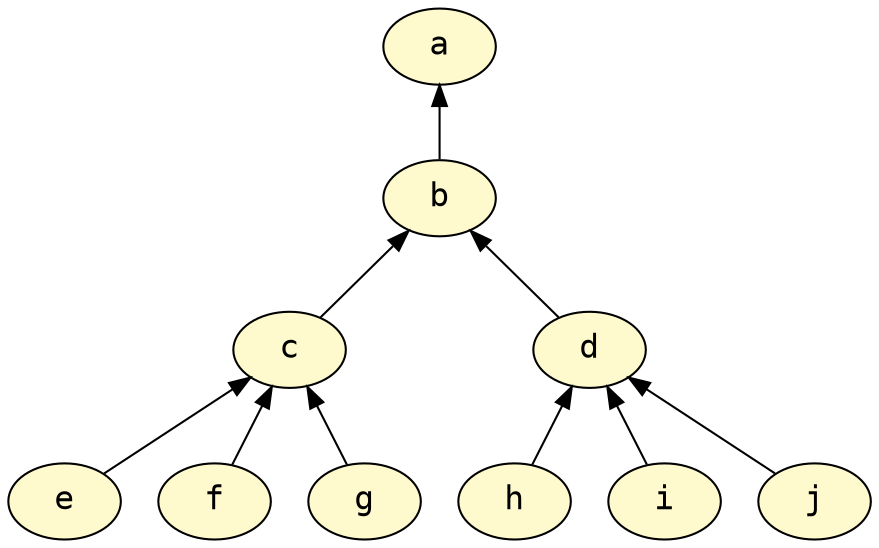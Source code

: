 digraph AST {
node [style=filled fontname=Courier fontsize=16];
edge [dir=back];
0[label="a" fillcolor="lemonchiffon"];1[label="b" fillcolor="lemonchiffon"];0 -> 1;
2[label="c" fillcolor="lemonchiffon"];1 -> 2;
3[label="e" fillcolor="lemonchiffon"];2 -> 3;
4[label="f" fillcolor="lemonchiffon"];2 -> 4;
5[label="g" fillcolor="lemonchiffon"];2 -> 5;
6[label="d" fillcolor="lemonchiffon"];1 -> 6;
7[label="h" fillcolor="lemonchiffon"];6 -> 7;
8[label="i" fillcolor="lemonchiffon"];6 -> 8;
9[label="j" fillcolor="lemonchiffon"];6 -> 9;
}
